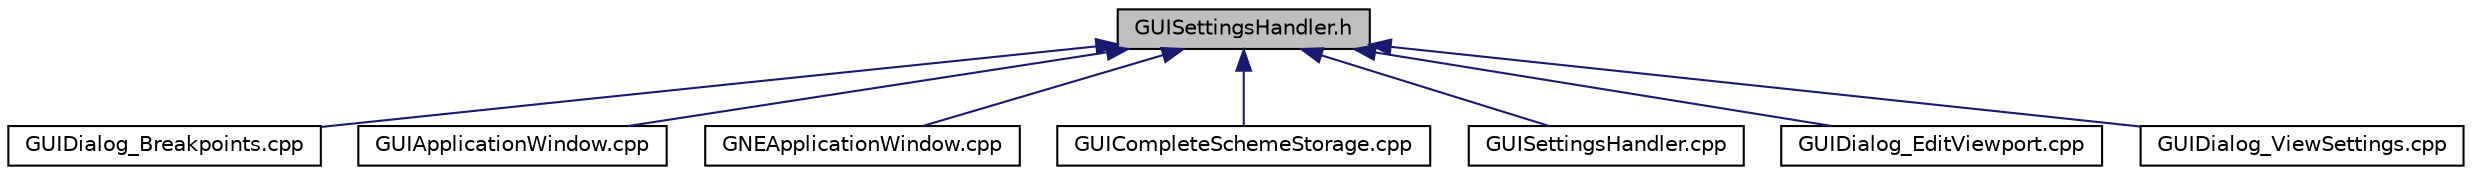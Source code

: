 digraph "GUISettingsHandler.h"
{
  edge [fontname="Helvetica",fontsize="10",labelfontname="Helvetica",labelfontsize="10"];
  node [fontname="Helvetica",fontsize="10",shape=record];
  Node34 [label="GUISettingsHandler.h",height=0.2,width=0.4,color="black", fillcolor="grey75", style="filled", fontcolor="black"];
  Node34 -> Node35 [dir="back",color="midnightblue",fontsize="10",style="solid",fontname="Helvetica"];
  Node35 [label="GUIDialog_Breakpoints.cpp",height=0.2,width=0.4,color="black", fillcolor="white", style="filled",URL="$d3/d6a/_g_u_i_dialog___breakpoints_8cpp.html"];
  Node34 -> Node36 [dir="back",color="midnightblue",fontsize="10",style="solid",fontname="Helvetica"];
  Node36 [label="GUIApplicationWindow.cpp",height=0.2,width=0.4,color="black", fillcolor="white", style="filled",URL="$d6/de8/_g_u_i_application_window_8cpp.html"];
  Node34 -> Node37 [dir="back",color="midnightblue",fontsize="10",style="solid",fontname="Helvetica"];
  Node37 [label="GNEApplicationWindow.cpp",height=0.2,width=0.4,color="black", fillcolor="white", style="filled",URL="$d5/d18/_g_n_e_application_window_8cpp.html"];
  Node34 -> Node38 [dir="back",color="midnightblue",fontsize="10",style="solid",fontname="Helvetica"];
  Node38 [label="GUICompleteSchemeStorage.cpp",height=0.2,width=0.4,color="black", fillcolor="white", style="filled",URL="$d5/d89/_g_u_i_complete_scheme_storage_8cpp.html"];
  Node34 -> Node39 [dir="back",color="midnightblue",fontsize="10",style="solid",fontname="Helvetica"];
  Node39 [label="GUISettingsHandler.cpp",height=0.2,width=0.4,color="black", fillcolor="white", style="filled",URL="$da/d09/_g_u_i_settings_handler_8cpp.html"];
  Node34 -> Node40 [dir="back",color="midnightblue",fontsize="10",style="solid",fontname="Helvetica"];
  Node40 [label="GUIDialog_EditViewport.cpp",height=0.2,width=0.4,color="black", fillcolor="white", style="filled",URL="$d0/d7e/_g_u_i_dialog___edit_viewport_8cpp.html"];
  Node34 -> Node41 [dir="back",color="midnightblue",fontsize="10",style="solid",fontname="Helvetica"];
  Node41 [label="GUIDialog_ViewSettings.cpp",height=0.2,width=0.4,color="black", fillcolor="white", style="filled",URL="$dc/d3a/_g_u_i_dialog___view_settings_8cpp.html"];
}
